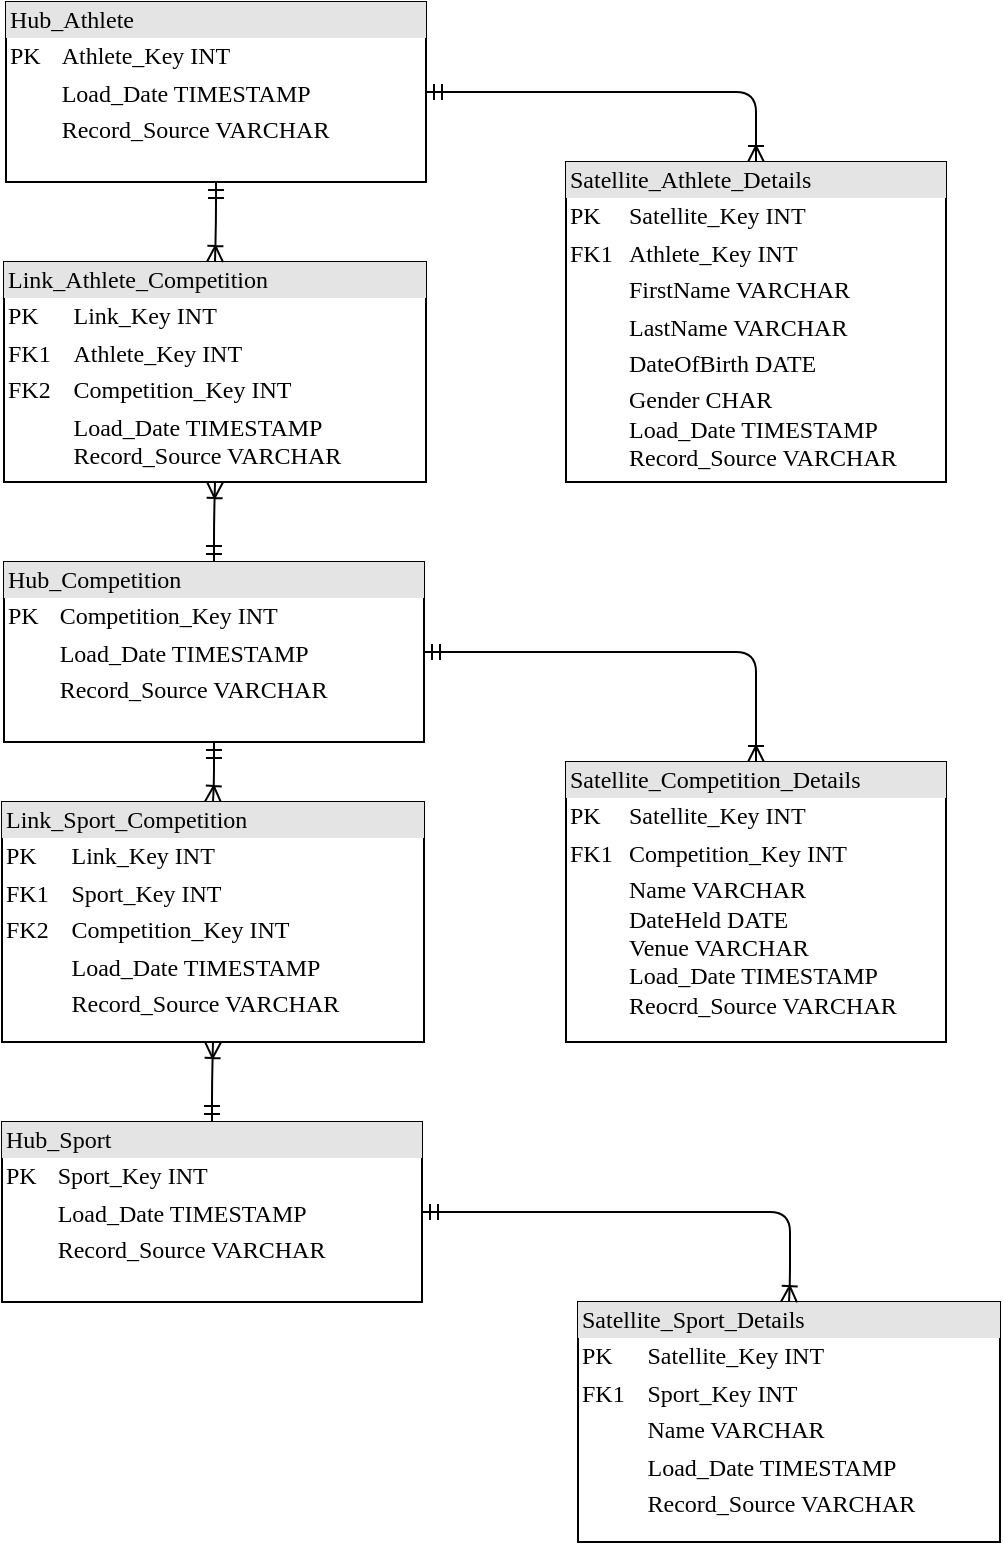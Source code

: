 <mxfile version="22.0.4" type="device">
  <diagram name="Page-1" id="2ca16b54-16f6-2749-3443-fa8db7711227">
    <mxGraphModel dx="1728" dy="953" grid="0" gridSize="10" guides="1" tooltips="1" connect="1" arrows="1" fold="1" page="1" pageScale="1" pageWidth="1100" pageHeight="850" background="none" math="0" shadow="0">
      <root>
        <mxCell id="0" />
        <mxCell id="1" parent="0" />
        <mxCell id="2ed32ef02a7f4228-1" value="&lt;div style=&quot;box-sizing:border-box;width:100%;background:#e4e4e4;padding:2px;&quot;&gt;Hub_Athlete&lt;/div&gt;&lt;table style=&quot;width:100%;font-size:1em;&quot; cellpadding=&quot;2&quot; cellspacing=&quot;0&quot;&gt;&lt;tbody&gt;&lt;tr&gt;&lt;td&gt;PK&lt;/td&gt;&lt;td&gt;Athlete_Key INT&lt;/td&gt;&lt;/tr&gt;&lt;tr&gt;&lt;td&gt;&lt;br&gt;&lt;/td&gt;&lt;td&gt;Load_Date TIMESTAMP&lt;/td&gt;&lt;/tr&gt;&lt;tr&gt;&lt;td&gt;&lt;/td&gt;&lt;td&gt;Record_Source VARCHAR&lt;/td&gt;&lt;/tr&gt;&lt;/tbody&gt;&lt;/table&gt;" style="verticalAlign=top;align=left;overflow=fill;html=1;rounded=0;shadow=0;comic=0;labelBackgroundColor=none;strokeWidth=1;fontFamily=Verdana;fontSize=12" parent="1" vertex="1">
          <mxGeometry x="80" y="40" width="210" height="90" as="geometry" />
        </mxCell>
        <mxCell id="2ed32ef02a7f4228-19" style="edgeStyle=orthogonalEdgeStyle;html=1;labelBackgroundColor=none;startArrow=ERmandOne;endArrow=ERoneToMany;fontFamily=Verdana;fontSize=12;align=left;exitX=0.5;exitY=1;exitDx=0;exitDy=0;entryX=0.5;entryY=0;entryDx=0;entryDy=0;" parent="1" source="2ed32ef02a7f4228-4" target="2ed32ef02a7f4228-12" edge="1">
          <mxGeometry relative="1" as="geometry">
            <Array as="points">
              <mxPoint x="184" y="430" />
              <mxPoint x="184" y="430" />
            </Array>
            <mxPoint x="183.25" y="410" as="sourcePoint" />
            <mxPoint x="230" y="430" as="targetPoint" />
          </mxGeometry>
        </mxCell>
        <mxCell id="2ed32ef02a7f4228-20" style="edgeStyle=orthogonalEdgeStyle;html=1;labelBackgroundColor=none;startArrow=ERmandOne;endArrow=ERoneToMany;fontFamily=Verdana;fontSize=12;align=left;exitX=1;exitY=0.5;exitDx=0;exitDy=0;entryX=0.5;entryY=0;entryDx=0;entryDy=0;" parent="1" source="2ed32ef02a7f4228-1" target="2ed32ef02a7f4228-2" edge="1">
          <mxGeometry relative="1" as="geometry">
            <mxPoint x="830" y="135" as="targetPoint" />
          </mxGeometry>
        </mxCell>
        <mxCell id="2ed32ef02a7f4228-2" value="&lt;div style=&quot;box-sizing: border-box ; width: 100% ; background: #e4e4e4 ; padding: 2px&quot;&gt;Satellite_Athlete_Details&lt;/div&gt;&lt;table style=&quot;width: 100% ; font-size: 1em&quot; cellpadding=&quot;2&quot; cellspacing=&quot;0&quot;&gt;&lt;tbody&gt;&lt;tr&gt;&lt;td&gt;PK&lt;/td&gt;&lt;td&gt;Satellite_Key INT&lt;/td&gt;&lt;/tr&gt;&lt;tr&gt;&lt;td&gt;FK1&lt;/td&gt;&lt;td&gt;Athlete_Key INT&lt;/td&gt;&lt;/tr&gt;&lt;tr&gt;&lt;td&gt;&lt;/td&gt;&lt;td&gt;FirstName VARCHAR&lt;/td&gt;&lt;/tr&gt;&lt;tr&gt;&lt;td&gt;&lt;br&gt;&lt;/td&gt;&lt;td&gt;LastName VARCHAR&lt;br&gt;&lt;/td&gt;&lt;/tr&gt;&lt;tr&gt;&lt;td&gt;&lt;br&gt;&lt;/td&gt;&lt;td&gt;DateOfBirth DATE&lt;/td&gt;&lt;/tr&gt;&lt;tr&gt;&lt;td&gt;&lt;br&gt;&lt;/td&gt;&lt;td&gt;Gender CHAR&lt;br&gt;Load_Date TIMESTAMP&lt;br&gt;Record_Source VARCHAR&lt;/td&gt;&lt;/tr&gt;&lt;/tbody&gt;&lt;/table&gt;" style="verticalAlign=top;align=left;overflow=fill;html=1;rounded=0;shadow=0;comic=0;labelBackgroundColor=none;strokeWidth=1;fontFamily=Verdana;fontSize=12" parent="1" vertex="1">
          <mxGeometry x="360" y="120" width="190" height="160" as="geometry" />
        </mxCell>
        <mxCell id="2ed32ef02a7f4228-16" style="edgeStyle=orthogonalEdgeStyle;html=1;labelBackgroundColor=none;startArrow=ERmandOne;endArrow=ERoneToMany;fontFamily=Verdana;fontSize=12;align=left;entryX=0.5;entryY=1;entryDx=0;entryDy=0;exitX=0.5;exitY=0;exitDx=0;exitDy=0;" parent="1" source="2ed32ef02a7f4228-4" target="2ed32ef02a7f4228-3" edge="1">
          <mxGeometry relative="1" as="geometry" />
        </mxCell>
        <mxCell id="2ed32ef02a7f4228-22" style="edgeStyle=orthogonalEdgeStyle;html=1;exitX=0.5;exitY=0;entryX=1;entryY=0.5;labelBackgroundColor=none;startArrow=ERoneToMany;endArrow=ERmandOne;fontFamily=Verdana;fontSize=12;align=left;entryDx=0;entryDy=0;startFill=0;endFill=0;exitDx=0;exitDy=0;" parent="1" source="2ed32ef02a7f4228-8" target="2ed32ef02a7f4228-4" edge="1">
          <mxGeometry relative="1" as="geometry" />
        </mxCell>
        <mxCell id="2ed32ef02a7f4228-3" value="&lt;div style=&quot;box-sizing: border-box ; width: 100% ; background: #e4e4e4 ; padding: 2px&quot;&gt;Link_Athlete_Competition&lt;/div&gt;&lt;table style=&quot;width: 100% ; font-size: 1em&quot; cellpadding=&quot;2&quot; cellspacing=&quot;0&quot;&gt;&lt;tbody&gt;&lt;tr&gt;&lt;td&gt;PK&lt;/td&gt;&lt;td&gt;Link_Key INT&lt;/td&gt;&lt;/tr&gt;&lt;tr&gt;&lt;td&gt;FK1&lt;/td&gt;&lt;td&gt;Athlete_Key INT&lt;/td&gt;&lt;/tr&gt;&lt;tr&gt;&lt;td&gt;FK2&lt;/td&gt;&lt;td&gt;Competition_Key INT&lt;/td&gt;&lt;/tr&gt;&lt;tr&gt;&lt;td&gt;&lt;br&gt;&lt;/td&gt;&lt;td&gt;Load_Date TIMESTAMP&lt;br&gt;Record_Source VARCHAR&lt;/td&gt;&lt;/tr&gt;&lt;/tbody&gt;&lt;/table&gt;" style="verticalAlign=top;align=left;overflow=fill;html=1;rounded=0;shadow=0;comic=0;labelBackgroundColor=none;strokeWidth=1;fontFamily=Verdana;fontSize=12" parent="1" vertex="1">
          <mxGeometry x="79" y="170" width="211" height="110" as="geometry" />
        </mxCell>
        <mxCell id="2ed32ef02a7f4228-4" value="&lt;div style=&quot;box-sizing: border-box ; width: 100% ; background: #e4e4e4 ; padding: 2px&quot;&gt;Hub_Competition&lt;/div&gt;&lt;table style=&quot;width: 100% ; font-size: 1em&quot; cellpadding=&quot;2&quot; cellspacing=&quot;0&quot;&gt;&lt;tbody&gt;&lt;tr&gt;&lt;td&gt;PK&lt;/td&gt;&lt;td&gt;Competition_Key INT&lt;/td&gt;&lt;/tr&gt;&lt;tr&gt;&lt;td&gt;&lt;br&gt;&lt;/td&gt;&lt;td&gt;Load_Date TIMESTAMP&lt;/td&gt;&lt;/tr&gt;&lt;tr&gt;&lt;td&gt;&lt;/td&gt;&lt;td&gt;Record_Source VARCHAR&lt;/td&gt;&lt;/tr&gt;&lt;tr&gt;&lt;td&gt;&lt;br&gt;&lt;/td&gt;&lt;td&gt;&lt;br&gt;&lt;/td&gt;&lt;/tr&gt;&lt;/tbody&gt;&lt;/table&gt;" style="verticalAlign=top;align=left;overflow=fill;html=1;rounded=0;shadow=0;comic=0;labelBackgroundColor=none;strokeWidth=1;fontFamily=Verdana;fontSize=12" parent="1" vertex="1">
          <mxGeometry x="79" y="320" width="210" height="90" as="geometry" />
        </mxCell>
        <mxCell id="2ed32ef02a7f4228-15" style="edgeStyle=orthogonalEdgeStyle;html=1;entryX=0.5;entryY=1;labelBackgroundColor=none;startArrow=ERmandOne;endArrow=ERoneToMany;fontFamily=Verdana;fontSize=12;align=left;entryDx=0;entryDy=0;exitX=0.5;exitY=0;exitDx=0;exitDy=0;" parent="1" source="2ed32ef02a7f4228-5" target="2ed32ef02a7f4228-12" edge="1">
          <mxGeometry relative="1" as="geometry" />
        </mxCell>
        <mxCell id="2ed32ef02a7f4228-5" value="&lt;div style=&quot;box-sizing:border-box;width:100%;background:#e4e4e4;padding:2px;&quot;&gt;Hub_Sport&lt;/div&gt;&lt;table style=&quot;width:100%;font-size:1em;&quot; cellpadding=&quot;2&quot; cellspacing=&quot;0&quot;&gt;&lt;tbody&gt;&lt;tr&gt;&lt;td&gt;PK&lt;/td&gt;&lt;td&gt;Sport_Key INT&lt;/td&gt;&lt;/tr&gt;&lt;tr&gt;&lt;td&gt;&lt;br&gt;&lt;/td&gt;&lt;td&gt;Load_Date TIMESTAMP&lt;/td&gt;&lt;/tr&gt;&lt;tr&gt;&lt;td&gt;&lt;/td&gt;&lt;td&gt;Record_Source VARCHAR&lt;/td&gt;&lt;/tr&gt;&lt;/tbody&gt;&lt;/table&gt;" style="verticalAlign=top;align=left;overflow=fill;html=1;rounded=0;shadow=0;comic=0;labelBackgroundColor=none;strokeWidth=1;fontFamily=Verdana;fontSize=12" parent="1" vertex="1">
          <mxGeometry x="78" y="600" width="210" height="90" as="geometry" />
        </mxCell>
        <mxCell id="2ed32ef02a7f4228-7" value="&lt;div style=&quot;box-sizing: border-box ; width: 100% ; background: #e4e4e4 ; padding: 2px&quot;&gt;Satellite_Sport_Details&lt;/div&gt;&lt;table style=&quot;width: 100% ; font-size: 1em&quot; cellpadding=&quot;2&quot; cellspacing=&quot;0&quot;&gt;&lt;tbody&gt;&lt;tr&gt;&lt;td&gt;PK&lt;/td&gt;&lt;td&gt;Satellite_Key INT&lt;/td&gt;&lt;/tr&gt;&lt;tr&gt;&lt;td&gt;FK1&lt;/td&gt;&lt;td&gt;Sport_Key INT&lt;/td&gt;&lt;/tr&gt;&lt;tr&gt;&lt;td&gt;&lt;/td&gt;&lt;td&gt;Name VARCHAR&lt;/td&gt;&lt;/tr&gt;&lt;tr&gt;&lt;td&gt;&lt;br&gt;&lt;/td&gt;&lt;td&gt;Load_Date TIMESTAMP&lt;/td&gt;&lt;/tr&gt;&lt;tr&gt;&lt;td&gt;&lt;br&gt;&lt;/td&gt;&lt;td&gt;Record_Source VARCHAR&lt;br&gt;&lt;/td&gt;&lt;/tr&gt;&lt;/tbody&gt;&lt;/table&gt;" style="verticalAlign=top;align=left;overflow=fill;html=1;rounded=0;shadow=0;comic=0;labelBackgroundColor=none;strokeWidth=1;fontFamily=Verdana;fontSize=12" parent="1" vertex="1">
          <mxGeometry x="366" y="690" width="211" height="120" as="geometry" />
        </mxCell>
        <mxCell id="2ed32ef02a7f4228-17" style="edgeStyle=orthogonalEdgeStyle;html=1;entryX=0.5;entryY=0;labelBackgroundColor=none;startArrow=ERmandOne;endArrow=ERoneToMany;fontFamily=Verdana;fontSize=12;align=left;exitX=1;exitY=0.5;exitDx=0;exitDy=0;" parent="1" source="2ed32ef02a7f4228-5" target="2ed32ef02a7f4228-7" edge="1">
          <mxGeometry relative="1" as="geometry">
            <Array as="points">
              <mxPoint x="472" y="645" />
              <mxPoint x="472" y="679" />
              <mxPoint x="472" y="679" />
            </Array>
          </mxGeometry>
        </mxCell>
        <mxCell id="2ed32ef02a7f4228-8" value="&lt;div style=&quot;box-sizing: border-box ; width: 100% ; background: #e4e4e4 ; padding: 2px&quot;&gt;Satellite_Competition_Details&lt;/div&gt;&lt;table style=&quot;width: 100% ; font-size: 1em&quot; cellpadding=&quot;2&quot; cellspacing=&quot;0&quot;&gt;&lt;tbody&gt;&lt;tr&gt;&lt;td&gt;PK&lt;/td&gt;&lt;td&gt;Satellite_Key INT&lt;/td&gt;&lt;/tr&gt;&lt;tr&gt;&lt;td&gt;FK1&lt;/td&gt;&lt;td&gt;Competition_Key INT&lt;/td&gt;&lt;/tr&gt;&lt;tr&gt;&lt;td&gt;&lt;/td&gt;&lt;td&gt;Name VARCHAR&lt;br&gt;DateHeld DATE&lt;br&gt;Venue VARCHAR&lt;br&gt;Load_Date TIMESTAMP&lt;br&gt;Reocrd_Source VARCHAR&lt;br&gt;&lt;br&gt;&lt;/td&gt;&lt;/tr&gt;&lt;tr&gt;&lt;td&gt;&lt;br&gt;&lt;/td&gt;&lt;td&gt;&lt;/td&gt;&lt;/tr&gt;&lt;/tbody&gt;&lt;/table&gt;" style="verticalAlign=top;align=left;overflow=fill;html=1;rounded=0;shadow=0;comic=0;labelBackgroundColor=none;strokeWidth=1;fontFamily=Verdana;fontSize=12" parent="1" vertex="1">
          <mxGeometry x="360" y="420" width="190" height="140" as="geometry" />
        </mxCell>
        <mxCell id="2ed32ef02a7f4228-12" value="&lt;div style=&quot;box-sizing: border-box ; width: 100% ; background: #e4e4e4 ; padding: 2px&quot;&gt;Link_Sport_Competition&lt;/div&gt;&lt;table style=&quot;width: 100% ; font-size: 1em&quot; cellpadding=&quot;2&quot; cellspacing=&quot;0&quot;&gt;&lt;tbody&gt;&lt;tr&gt;&lt;td&gt;PK&lt;/td&gt;&lt;td&gt;Link_Key INT&lt;/td&gt;&lt;/tr&gt;&lt;tr&gt;&lt;td&gt;FK1&lt;/td&gt;&lt;td&gt;Sport_Key INT&lt;/td&gt;&lt;/tr&gt;&lt;tr&gt;&lt;td&gt;FK2&lt;/td&gt;&lt;td&gt;Competition_Key INT&lt;/td&gt;&lt;/tr&gt;&lt;tr&gt;&lt;td&gt;&lt;br&gt;&lt;/td&gt;&lt;td&gt;Load_Date TIMESTAMP&lt;/td&gt;&lt;/tr&gt;&lt;tr&gt;&lt;td&gt;&lt;br&gt;&lt;/td&gt;&lt;td&gt;Record_Source VARCHAR&lt;br&gt;&lt;/td&gt;&lt;/tr&gt;&lt;tr&gt;&lt;td&gt;&lt;br&gt;&lt;/td&gt;&lt;td&gt;&lt;br&gt;&lt;/td&gt;&lt;/tr&gt;&lt;/tbody&gt;&lt;/table&gt;" style="verticalAlign=top;align=left;overflow=fill;html=1;rounded=0;shadow=0;comic=0;labelBackgroundColor=none;strokeWidth=1;fontFamily=Verdana;fontSize=12" parent="1" vertex="1">
          <mxGeometry x="78" y="440" width="211" height="120" as="geometry" />
        </mxCell>
        <mxCell id="2ed32ef02a7f4228-13" value="" style="edgeStyle=orthogonalEdgeStyle;html=1;endArrow=ERoneToMany;startArrow=ERmandOne;labelBackgroundColor=none;fontFamily=Verdana;fontSize=12;align=left;exitX=0.5;exitY=1;entryX=0.5;entryY=0;entryDx=0;entryDy=0;" parent="1" source="2ed32ef02a7f4228-1" target="2ed32ef02a7f4228-3" edge="1">
          <mxGeometry width="100" height="100" relative="1" as="geometry">
            <mxPoint x="350" y="370" as="sourcePoint" />
            <mxPoint x="450" y="270" as="targetPoint" />
          </mxGeometry>
        </mxCell>
      </root>
    </mxGraphModel>
  </diagram>
</mxfile>

